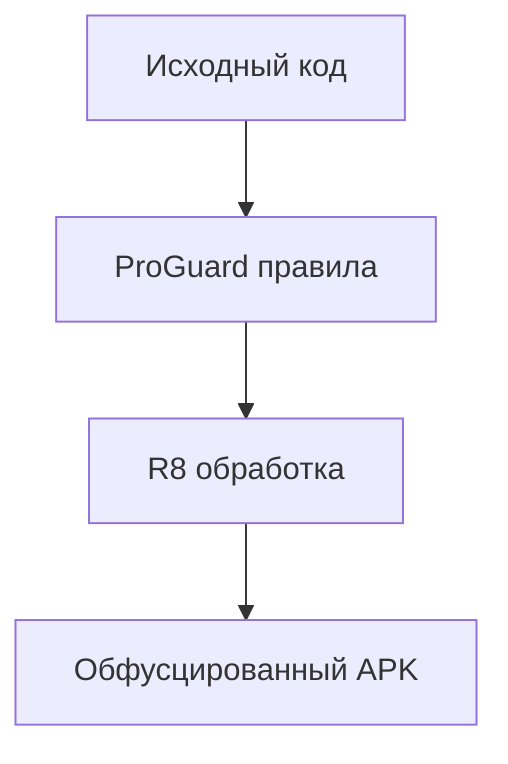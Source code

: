%% Обфускация APK
%% Процесс: ProGuard, R8, защита логики чата и мини-игр.
graph TD
    A[Исходный код] --> B[ProGuard правила]
    B --> C[R8 обработка]
    C --> D[Обфусцированный APK]